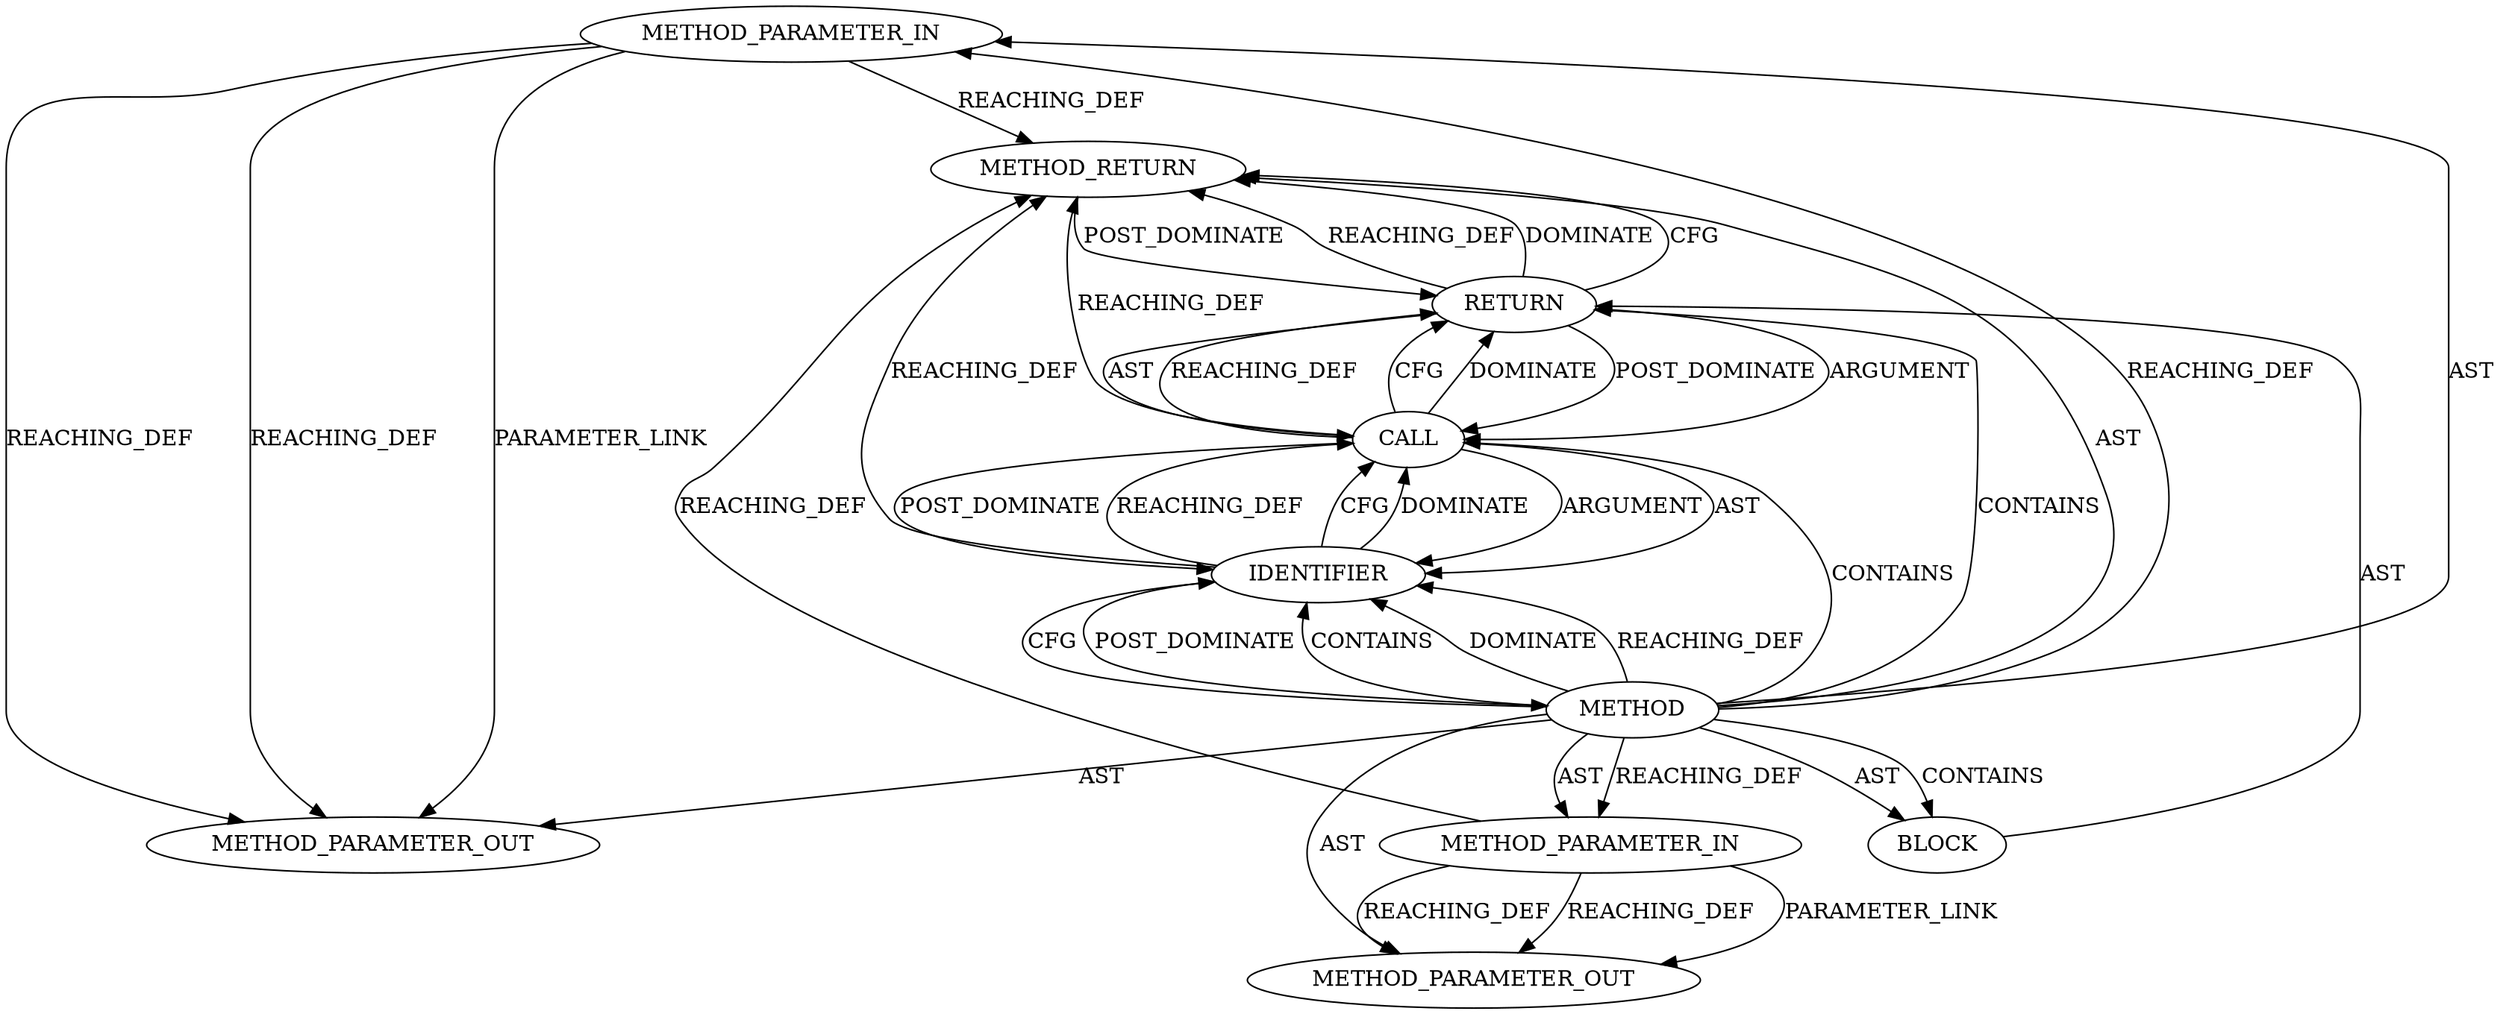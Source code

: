 digraph {
  509 [label=METHOD_PARAMETER_IN ORDER=1 CODE="struct sock *sk" IS_VARIADIC=false COLUMN_NUMBER=27 LINE_NUMBER=248 TYPE_FULL_NAME="sock*" EVALUATION_STRATEGY="BY_VALUE" INDEX=1 NAME="sk"]
  21240 [label=METHOD_PARAMETER_OUT ORDER=1 CODE="struct sock *sk" IS_VARIADIC=false COLUMN_NUMBER=27 LINE_NUMBER=248 TYPE_FULL_NAME="sock*" EVALUATION_STRATEGY="BY_VALUE" INDEX=1 NAME="sk"]
  514 [label=IDENTIFIER ORDER=1 ARGUMENT_INDEX=1 CODE="EOPNOTSUPP" COLUMN_NUMBER=10 LINE_NUMBER=250 TYPE_FULL_NAME="ANY" NAME="EOPNOTSUPP"]
  512 [label=RETURN ORDER=1 ARGUMENT_INDEX=-1 CODE="return -EOPNOTSUPP;" COLUMN_NUMBER=2 LINE_NUMBER=250]
  511 [label=BLOCK ORDER=3 ARGUMENT_INDEX=-1 CODE="{
	return -EOPNOTSUPP;
}" COLUMN_NUMBER=1 LINE_NUMBER=249 TYPE_FULL_NAME="void"]
  508 [label=METHOD COLUMN_NUMBER=1 LINE_NUMBER=247 COLUMN_NUMBER_END=1 IS_EXTERNAL=false SIGNATURE="int tls_set_device_offload_rx (sock*,tls_context*)" NAME="tls_set_device_offload_rx" AST_PARENT_TYPE="TYPE_DECL" AST_PARENT_FULL_NAME="tls.h:<global>" ORDER=67 CODE="static inline int
tls_set_device_offload_rx(struct sock *sk, struct tls_context *ctx)
{
	return -EOPNOTSUPP;
}" FULL_NAME="tls_set_device_offload_rx" LINE_NUMBER_END=251 FILENAME="tls.h"]
  515 [label=METHOD_RETURN ORDER=4 CODE="RET" COLUMN_NUMBER=1 LINE_NUMBER=247 TYPE_FULL_NAME="int" EVALUATION_STRATEGY="BY_VALUE"]
  513 [label=CALL ORDER=1 ARGUMENT_INDEX=-1 CODE="-EOPNOTSUPP" COLUMN_NUMBER=9 METHOD_FULL_NAME="<operator>.minus" LINE_NUMBER=250 TYPE_FULL_NAME="<empty>" DISPATCH_TYPE="STATIC_DISPATCH" SIGNATURE="" NAME="<operator>.minus"]
  21241 [label=METHOD_PARAMETER_OUT ORDER=2 CODE="struct tls_context *ctx" IS_VARIADIC=false COLUMN_NUMBER=44 LINE_NUMBER=248 TYPE_FULL_NAME="tls_context*" EVALUATION_STRATEGY="BY_VALUE" INDEX=2 NAME="ctx"]
  510 [label=METHOD_PARAMETER_IN ORDER=2 CODE="struct tls_context *ctx" IS_VARIADIC=false COLUMN_NUMBER=44 LINE_NUMBER=248 TYPE_FULL_NAME="tls_context*" EVALUATION_STRATEGY="BY_VALUE" INDEX=2 NAME="ctx"]
  512 -> 513 [label=POST_DOMINATE ]
  510 -> 515 [label=REACHING_DEF VARIABLE="ctx"]
  508 -> 511 [label=AST ]
  514 -> 513 [label=REACHING_DEF VARIABLE="EOPNOTSUPP"]
  514 -> 513 [label=CFG ]
  508 -> 21241 [label=AST ]
  508 -> 509 [label=REACHING_DEF VARIABLE=""]
  512 -> 513 [label=ARGUMENT ]
  513 -> 514 [label=POST_DOMINATE ]
  513 -> 512 [label=REACHING_DEF VARIABLE="-EOPNOTSUPP"]
  513 -> 514 [label=ARGUMENT ]
  508 -> 512 [label=CONTAINS ]
  512 -> 515 [label=REACHING_DEF VARIABLE="<RET>"]
  508 -> 509 [label=AST ]
  508 -> 510 [label=REACHING_DEF VARIABLE=""]
  508 -> 511 [label=CONTAINS ]
  508 -> 510 [label=AST ]
  513 -> 514 [label=AST ]
  513 -> 515 [label=REACHING_DEF VARIABLE="-EOPNOTSUPP"]
  508 -> 21240 [label=AST ]
  508 -> 514 [label=CONTAINS ]
  510 -> 21241 [label=PARAMETER_LINK ]
  513 -> 512 [label=CFG ]
  510 -> 21241 [label=REACHING_DEF VARIABLE="ctx"]
  510 -> 21241 [label=REACHING_DEF VARIABLE="ctx"]
  514 -> 513 [label=DOMINATE ]
  509 -> 21240 [label=REACHING_DEF VARIABLE="sk"]
  509 -> 21240 [label=REACHING_DEF VARIABLE="sk"]
  512 -> 515 [label=DOMINATE ]
  508 -> 514 [label=DOMINATE ]
  514 -> 515 [label=REACHING_DEF VARIABLE="EOPNOTSUPP"]
  513 -> 512 [label=DOMINATE ]
  509 -> 515 [label=REACHING_DEF VARIABLE="sk"]
  509 -> 21240 [label=PARAMETER_LINK ]
  514 -> 508 [label=POST_DOMINATE ]
  512 -> 513 [label=AST ]
  515 -> 512 [label=POST_DOMINATE ]
  508 -> 513 [label=CONTAINS ]
  512 -> 515 [label=CFG ]
  508 -> 514 [label=REACHING_DEF VARIABLE=""]
  511 -> 512 [label=AST ]
  508 -> 514 [label=CFG ]
  508 -> 515 [label=AST ]
}
